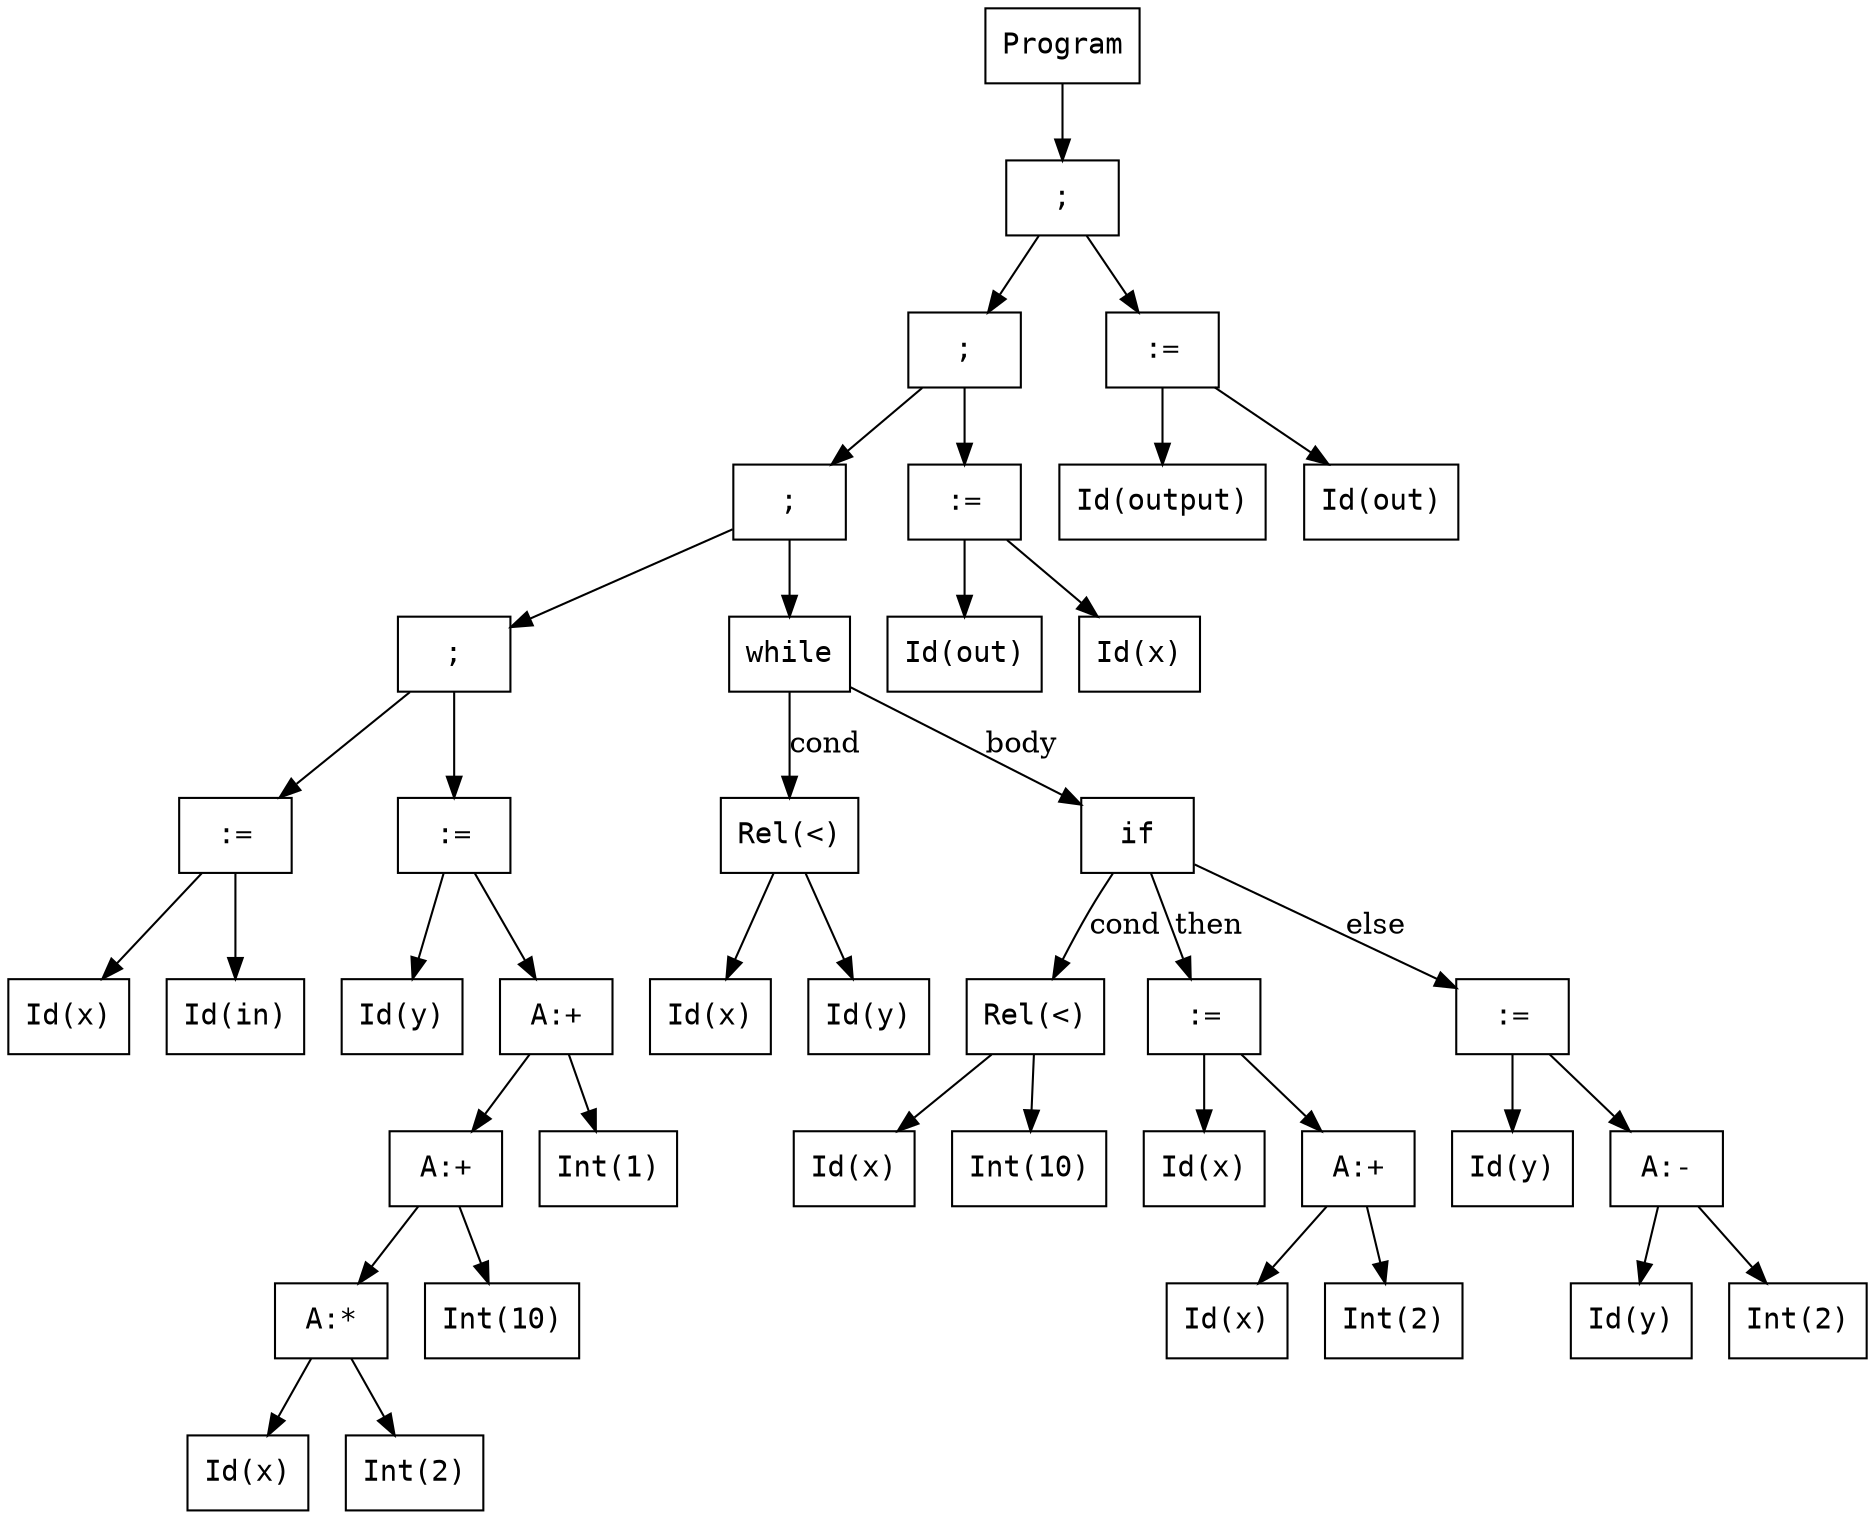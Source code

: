 digraph AST {
  node [shape=box, fontname="Courier"];
  n1 [label="Program"];
  n2 [label=";"];
  n3 [label=";"];
  n4 [label=";"];
  n5 [label=";"];
  n6 [label=":="];
  n7 [label="Id(x)"];
  n8 [label="Id(in)"];
  n6 -> n7;
  n6 -> n8;
  n9 [label=":="];
  n10 [label="Id(y)"];
  n11 [label="A:+"];
  n12 [label="A:+"];
  n13 [label="A:*"];
  n14 [label="Id(x)"];
  n15 [label="Int(2)"];
  n13 -> n14;
  n13 -> n15;
  n16 [label="Int(10)"];
  n12 -> n13;
  n12 -> n16;
  n17 [label="Int(1)"];
  n11 -> n12;
  n11 -> n17;
  n9 -> n10;
  n9 -> n11;
  n5 -> n6;
  n5 -> n9;
  n18 [label="while"];
  n19 [label="Rel(<)"];
  n20 [label="Id(x)"];
  n21 [label="Id(y)"];
  n19 -> n20;
  n19 -> n21;
  n22 [label="if"];
  n23 [label="Rel(<)"];
  n24 [label="Id(x)"];
  n25 [label="Int(10)"];
  n23 -> n24;
  n23 -> n25;
  n26 [label=":="];
  n27 [label="Id(x)"];
  n28 [label="A:+"];
  n29 [label="Id(x)"];
  n30 [label="Int(2)"];
  n28 -> n29;
  n28 -> n30;
  n26 -> n27;
  n26 -> n28;
  n31 [label=":="];
  n32 [label="Id(y)"];
  n33 [label="A:-"];
  n34 [label="Id(y)"];
  n35 [label="Int(2)"];
  n33 -> n34;
  n33 -> n35;
  n31 -> n32;
  n31 -> n33;
  n22 -> n23 [label="cond"];
  n22 -> n26 [label="then"];
  n22 -> n31 [label="else"];
  n18 -> n19 [label="cond"];
  n18 -> n22 [label="body"];
  n4 -> n5;
  n4 -> n18;
  n36 [label=":="];
  n37 [label="Id(out)"];
  n38 [label="Id(x)"];
  n36 -> n37;
  n36 -> n38;
  n3 -> n4;
  n3 -> n36;
  n39 [label=":="];
  n40 [label="Id(output)"];
  n41 [label="Id(out)"];
  n39 -> n40;
  n39 -> n41;
  n2 -> n3;
  n2 -> n39;
  n1 -> n2;
}
